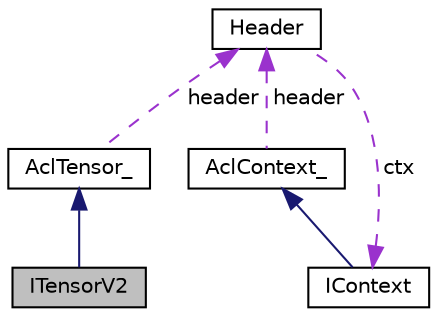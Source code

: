 digraph "ITensorV2"
{
 // LATEX_PDF_SIZE
  edge [fontname="Helvetica",fontsize="10",labelfontname="Helvetica",labelfontsize="10"];
  node [fontname="Helvetica",fontsize="10",shape=record];
  Node1 [label="ITensorV2",height=0.2,width=0.4,color="black", fillcolor="grey75", style="filled", fontcolor="black",tooltip="Base class specifying the tensor interface."];
  Node2 -> Node1 [dir="back",color="midnightblue",fontsize="10",style="solid",fontname="Helvetica"];
  Node2 [label="AclTensor_",height=0.2,width=0.4,color="black", fillcolor="white", style="filled",URL="$struct_acl_tensor__.xhtml",tooltip=" "];
  Node3 -> Node2 [dir="back",color="darkorchid3",fontsize="10",style="dashed",label=" header" ,fontname="Helvetica"];
  Node3 [label="Header",height=0.2,width=0.4,color="black", fillcolor="white", style="filled",URL="$structarm__compute_1_1detail_1_1_header.xhtml",tooltip=" "];
  Node4 -> Node3 [dir="back",color="darkorchid3",fontsize="10",style="dashed",label=" ctx" ,fontname="Helvetica"];
  Node4 [label="IContext",height=0.2,width=0.4,color="black", fillcolor="white", style="filled",URL="$classarm__compute_1_1_i_context.xhtml",tooltip="Context interface."];
  Node5 -> Node4 [dir="back",color="midnightblue",fontsize="10",style="solid",fontname="Helvetica"];
  Node5 [label="AclContext_",height=0.2,width=0.4,color="black", fillcolor="white", style="filled",URL="$struct_acl_context__.xhtml",tooltip=" "];
  Node3 -> Node5 [dir="back",color="darkorchid3",fontsize="10",style="dashed",label=" header" ,fontname="Helvetica"];
}
